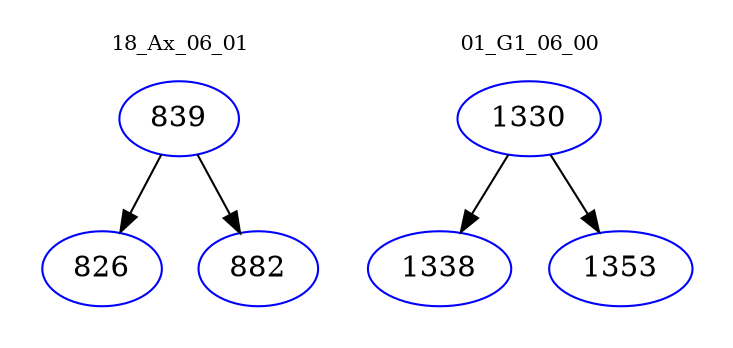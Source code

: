 digraph{
subgraph cluster_0 {
color = white
label = "18_Ax_06_01";
fontsize=10;
T0_839 [label="839", color="blue"]
T0_839 -> T0_826 [color="black"]
T0_826 [label="826", color="blue"]
T0_839 -> T0_882 [color="black"]
T0_882 [label="882", color="blue"]
}
subgraph cluster_1 {
color = white
label = "01_G1_06_00";
fontsize=10;
T1_1330 [label="1330", color="blue"]
T1_1330 -> T1_1338 [color="black"]
T1_1338 [label="1338", color="blue"]
T1_1330 -> T1_1353 [color="black"]
T1_1353 [label="1353", color="blue"]
}
}

